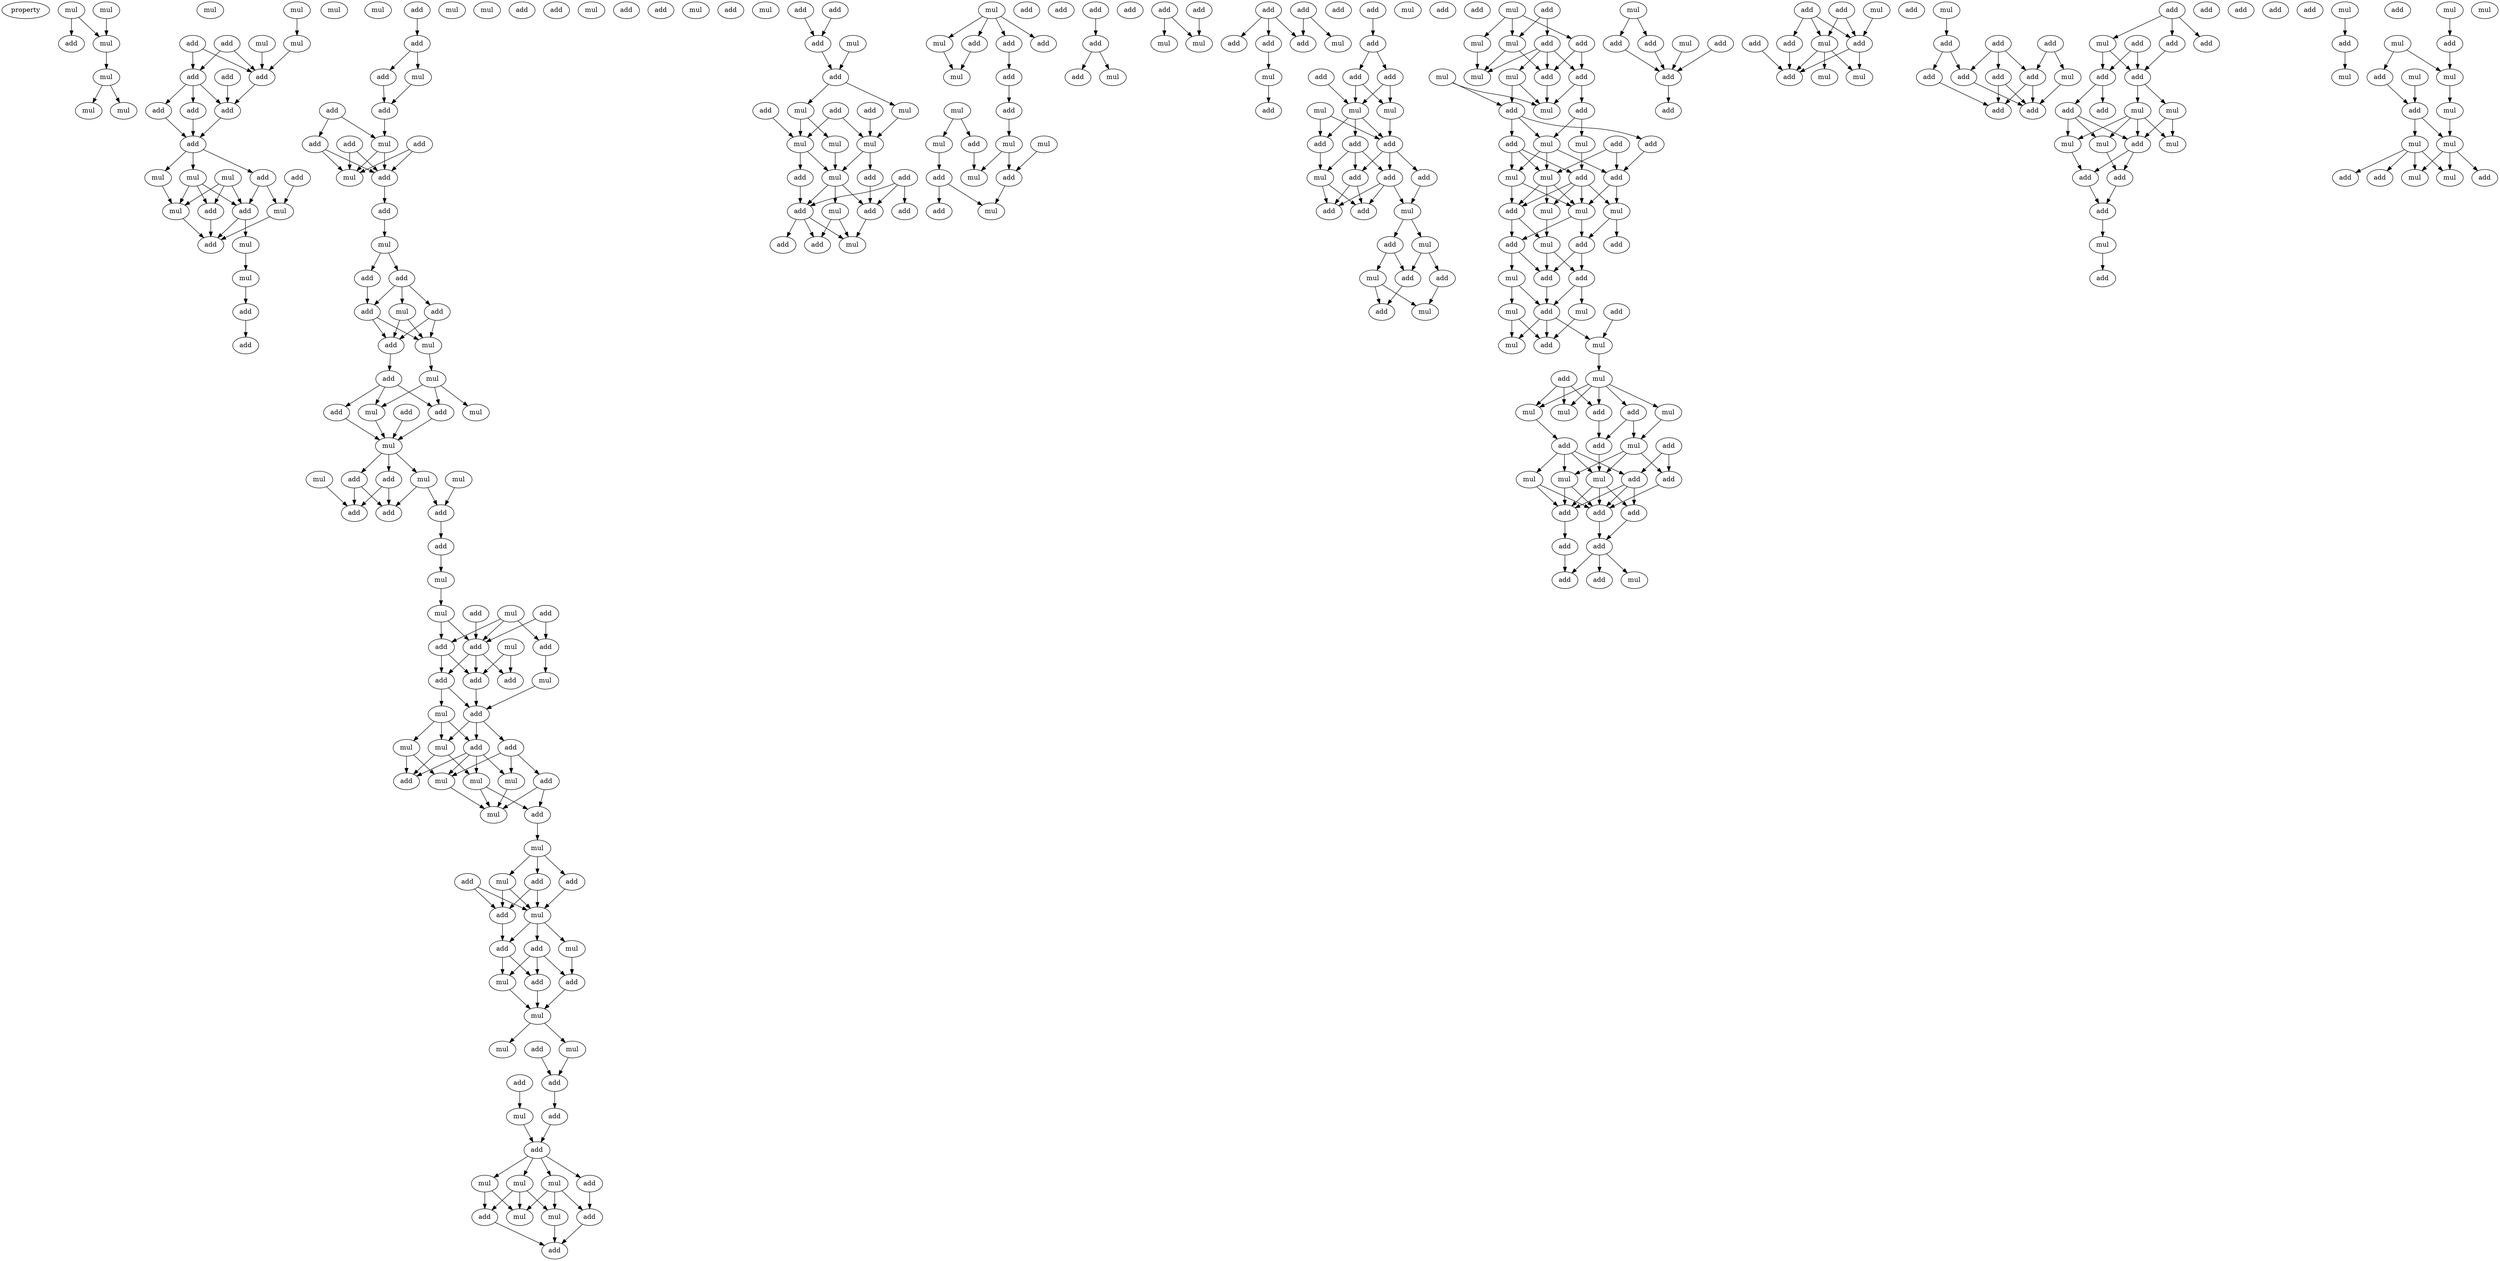 digraph {
    node [fontcolor=black]
    property [mul=2,lf=1.5]
    0 [ label = mul ];
    1 [ label = mul ];
    2 [ label = add ];
    3 [ label = mul ];
    4 [ label = mul ];
    5 [ label = mul ];
    6 [ label = mul ];
    7 [ label = mul ];
    8 [ label = mul ];
    9 [ label = add ];
    10 [ label = add ];
    11 [ label = mul ];
    12 [ label = mul ];
    13 [ label = add ];
    14 [ label = add ];
    15 [ label = add ];
    16 [ label = add ];
    17 [ label = add ];
    18 [ label = add ];
    19 [ label = add ];
    20 [ label = mul ];
    21 [ label = mul ];
    22 [ label = add ];
    23 [ label = mul ];
    24 [ label = add ];
    25 [ label = add ];
    26 [ label = add ];
    27 [ label = mul ];
    28 [ label = mul ];
    29 [ label = mul ];
    30 [ label = mul ];
    31 [ label = add ];
    32 [ label = mul ];
    33 [ label = mul ];
    34 [ label = add ];
    35 [ label = add ];
    36 [ label = add ];
    37 [ label = add ];
    38 [ label = add ];
    39 [ label = mul ];
    40 [ label = mul ];
    41 [ label = mul ];
    42 [ label = add ];
    43 [ label = add ];
    44 [ label = add ];
    45 [ label = add ];
    46 [ label = add ];
    47 [ label = add ];
    48 [ label = mul ];
    49 [ label = add ];
    50 [ label = mul ];
    51 [ label = add ];
    52 [ label = mul ];
    53 [ label = add ];
    54 [ label = add ];
    55 [ label = add ];
    56 [ label = add ];
    57 [ label = mul ];
    58 [ label = mul ];
    59 [ label = add ];
    60 [ label = add ];
    61 [ label = mul ];
    62 [ label = add ];
    63 [ label = mul ];
    64 [ label = add ];
    65 [ label = mul ];
    66 [ label = add ];
    67 [ label = add ];
    68 [ label = mul ];
    69 [ label = add ];
    70 [ label = mul ];
    71 [ label = mul ];
    72 [ label = add ];
    73 [ label = mul ];
    74 [ label = add ];
    75 [ label = mul ];
    76 [ label = add ];
    77 [ label = add ];
    78 [ label = add ];
    79 [ label = add ];
    80 [ label = mul ];
    81 [ label = mul ];
    82 [ label = add ];
    83 [ label = add ];
    84 [ label = mul ];
    85 [ label = add ];
    86 [ label = add ];
    87 [ label = mul ];
    88 [ label = add ];
    89 [ label = mul ];
    90 [ label = add ];
    91 [ label = add ];
    92 [ label = add ];
    93 [ label = add ];
    94 [ label = mul ];
    95 [ label = mul ];
    96 [ label = add ];
    97 [ label = mul ];
    98 [ label = add ];
    99 [ label = add ];
    100 [ label = mul ];
    101 [ label = mul ];
    102 [ label = add ];
    103 [ label = mul ];
    104 [ label = add ];
    105 [ label = mul ];
    106 [ label = mul ];
    107 [ label = add ];
    108 [ label = add ];
    109 [ label = add ];
    110 [ label = mul ];
    111 [ label = add ];
    112 [ label = mul ];
    113 [ label = add ];
    114 [ label = add ];
    115 [ label = mul ];
    116 [ label = add ];
    117 [ label = add ];
    118 [ label = mul ];
    119 [ label = add ];
    120 [ label = mul ];
    121 [ label = add ];
    122 [ label = mul ];
    123 [ label = mul ];
    124 [ label = mul ];
    125 [ label = add ];
    126 [ label = add ];
    127 [ label = add ];
    128 [ label = mul ];
    129 [ label = mul ];
    130 [ label = add ];
    131 [ label = add ];
    132 [ label = add ];
    133 [ label = mul ];
    134 [ label = mul ];
    135 [ label = mul ];
    136 [ label = add ];
    137 [ label = add ];
    138 [ label = mul ];
    139 [ label = mul ];
    140 [ label = add ];
    141 [ label = add ];
    142 [ label = add ];
    143 [ label = add ];
    144 [ label = mul ];
    145 [ label = add ];
    146 [ label = add ];
    147 [ label = mul ];
    148 [ label = add ];
    149 [ label = mul ];
    150 [ label = add ];
    151 [ label = mul ];
    152 [ label = mul ];
    153 [ label = mul ];
    154 [ label = mul ];
    155 [ label = add ];
    156 [ label = add ];
    157 [ label = add ];
    158 [ label = add ];
    159 [ label = mul ];
    160 [ label = add ];
    161 [ label = add ];
    162 [ label = add ];
    163 [ label = mul ];
    164 [ label = add ];
    165 [ label = mul ];
    166 [ label = add ];
    167 [ label = mul ];
    168 [ label = add ];
    169 [ label = add ];
    170 [ label = add ];
    171 [ label = add ];
    172 [ label = mul ];
    173 [ label = mul ];
    174 [ label = add ];
    175 [ label = mul ];
    176 [ label = add ];
    177 [ label = mul ];
    178 [ label = mul ];
    179 [ label = add ];
    180 [ label = add ];
    181 [ label = mul ];
    182 [ label = add ];
    183 [ label = mul ];
    184 [ label = add ];
    185 [ label = add ];
    186 [ label = add ];
    187 [ label = add ];
    188 [ label = add ];
    189 [ label = mul ];
    190 [ label = add ];
    191 [ label = add ];
    192 [ label = mul ];
    193 [ label = mul ];
    194 [ label = add ];
    195 [ label = add ];
    196 [ label = mul ];
    197 [ label = add ];
    198 [ label = add ];
    199 [ label = add ];
    200 [ label = mul ];
    201 [ label = add ];
    202 [ label = add ];
    203 [ label = mul ];
    204 [ label = add ];
    205 [ label = add ];
    206 [ label = add ];
    207 [ label = add ];
    208 [ label = add ];
    209 [ label = add ];
    210 [ label = mul ];
    211 [ label = mul ];
    212 [ label = mul ];
    213 [ label = add ];
    214 [ label = add ];
    215 [ label = add ];
    216 [ label = mul ];
    217 [ label = add ];
    218 [ label = add ];
    219 [ label = add ];
    220 [ label = add ];
    221 [ label = add ];
    222 [ label = add ];
    223 [ label = mul ];
    224 [ label = add ];
    225 [ label = mul ];
    226 [ label = mul ];
    227 [ label = add ];
    228 [ label = add ];
    229 [ label = mul ];
    230 [ label = add ];
    231 [ label = add ];
    232 [ label = mul ];
    233 [ label = add ];
    234 [ label = mul ];
    235 [ label = mul ];
    236 [ label = add ];
    237 [ label = add ];
    238 [ label = mul ];
    239 [ label = mul ];
    240 [ label = add ];
    241 [ label = mul ];
    242 [ label = add ];
    243 [ label = add ];
    244 [ label = mul ];
    245 [ label = add ];
    246 [ label = add ];
    247 [ label = mul ];
    248 [ label = mul ];
    249 [ label = add ];
    250 [ label = add ];
    251 [ label = mul ];
    252 [ label = mul ];
    253 [ label = add ];
    254 [ label = mul ];
    255 [ label = mul ];
    256 [ label = mul ];
    257 [ label = add ];
    258 [ label = add ];
    259 [ label = add ];
    260 [ label = add ];
    261 [ label = mul ];
    262 [ label = add ];
    263 [ label = mul ];
    264 [ label = add ];
    265 [ label = add ];
    266 [ label = add ];
    267 [ label = mul ];
    268 [ label = mul ];
    269 [ label = mul ];
    270 [ label = add ];
    271 [ label = mul ];
    272 [ label = mul ];
    273 [ label = add ];
    274 [ label = add ];
    275 [ label = mul ];
    276 [ label = mul ];
    277 [ label = mul ];
    278 [ label = add ];
    279 [ label = add ];
    280 [ label = add ];
    281 [ label = add ];
    282 [ label = mul ];
    283 [ label = mul ];
    284 [ label = add ];
    285 [ label = add ];
    286 [ label = mul ];
    287 [ label = mul ];
    288 [ label = add ];
    289 [ label = add ];
    290 [ label = add ];
    291 [ label = add ];
    292 [ label = add ];
    293 [ label = mul ];
    294 [ label = add ];
    295 [ label = add ];
    296 [ label = mul ];
    297 [ label = add ];
    298 [ label = mul ];
    299 [ label = add ];
    300 [ label = add ];
    301 [ label = add ];
    302 [ label = mul ];
    303 [ label = add ];
    304 [ label = add ];
    305 [ label = add ];
    306 [ label = add ];
    307 [ label = mul ];
    308 [ label = add ];
    309 [ label = add ];
    310 [ label = mul ];
    311 [ label = add ];
    312 [ label = add ];
    313 [ label = mul ];
    314 [ label = mul ];
    315 [ label = add ];
    316 [ label = add ];
    317 [ label = add ];
    318 [ label = mul ];
    319 [ label = add ];
    320 [ label = add ];
    321 [ label = add ];
    322 [ label = add ];
    323 [ label = add ];
    324 [ label = add ];
    325 [ label = add ];
    326 [ label = add ];
    327 [ label = add ];
    328 [ label = mul ];
    329 [ label = add ];
    330 [ label = add ];
    331 [ label = add ];
    332 [ label = add ];
    333 [ label = mul ];
    334 [ label = mul ];
    335 [ label = add ];
    336 [ label = add ];
    337 [ label = add ];
    338 [ label = mul ];
    339 [ label = mul ];
    340 [ label = mul ];
    341 [ label = add ];
    342 [ label = add ];
    343 [ label = add ];
    344 [ label = add ];
    345 [ label = add ];
    346 [ label = mul ];
    347 [ label = add ];
    348 [ label = mul ];
    349 [ label = add ];
    350 [ label = add ];
    351 [ label = add ];
    352 [ label = mul ];
    353 [ label = mul ];
    354 [ label = add ];
    355 [ label = mul ];
    356 [ label = mul ];
    357 [ label = add ];
    358 [ label = mul ];
    359 [ label = mul ];
    360 [ label = add ];
    361 [ label = mul ];
    362 [ label = mul ];
    363 [ label = mul ];
    364 [ label = add ];
    365 [ label = add ];
    366 [ label = mul ];
    367 [ label = mul ];
    368 [ label = add ];
    0 -> 2 [ name = 0 ];
    0 -> 3 [ name = 1 ];
    1 -> 3 [ name = 2 ];
    3 -> 5 [ name = 3 ];
    5 -> 6 [ name = 4 ];
    5 -> 7 [ name = 5 ];
    8 -> 12 [ name = 6 ];
    9 -> 13 [ name = 7 ];
    9 -> 14 [ name = 8 ];
    10 -> 13 [ name = 9 ];
    10 -> 14 [ name = 10 ];
    11 -> 14 [ name = 11 ];
    12 -> 14 [ name = 12 ];
    13 -> 16 [ name = 13 ];
    13 -> 17 [ name = 14 ];
    13 -> 18 [ name = 15 ];
    14 -> 17 [ name = 16 ];
    15 -> 17 [ name = 17 ];
    16 -> 19 [ name = 18 ];
    17 -> 19 [ name = 19 ];
    18 -> 19 [ name = 20 ];
    19 -> 20 [ name = 21 ];
    19 -> 23 [ name = 22 ];
    19 -> 24 [ name = 23 ];
    20 -> 27 [ name = 24 ];
    21 -> 25 [ name = 25 ];
    21 -> 26 [ name = 26 ];
    21 -> 27 [ name = 27 ];
    22 -> 28 [ name = 28 ];
    23 -> 25 [ name = 29 ];
    23 -> 26 [ name = 30 ];
    23 -> 27 [ name = 31 ];
    24 -> 26 [ name = 32 ];
    24 -> 28 [ name = 33 ];
    25 -> 31 [ name = 34 ];
    26 -> 30 [ name = 35 ];
    26 -> 31 [ name = 36 ];
    27 -> 31 [ name = 37 ];
    28 -> 31 [ name = 38 ];
    30 -> 32 [ name = 39 ];
    32 -> 34 [ name = 40 ];
    34 -> 35 [ name = 41 ];
    36 -> 37 [ name = 42 ];
    37 -> 38 [ name = 43 ];
    37 -> 40 [ name = 44 ];
    38 -> 44 [ name = 45 ];
    40 -> 44 [ name = 46 ];
    43 -> 46 [ name = 47 ];
    43 -> 48 [ name = 48 ];
    44 -> 48 [ name = 49 ];
    45 -> 49 [ name = 50 ];
    45 -> 50 [ name = 51 ];
    46 -> 49 [ name = 52 ];
    46 -> 50 [ name = 53 ];
    47 -> 49 [ name = 54 ];
    47 -> 50 [ name = 55 ];
    48 -> 49 [ name = 56 ];
    48 -> 50 [ name = 57 ];
    49 -> 51 [ name = 58 ];
    51 -> 52 [ name = 59 ];
    52 -> 53 [ name = 60 ];
    52 -> 55 [ name = 61 ];
    53 -> 56 [ name = 62 ];
    53 -> 57 [ name = 63 ];
    53 -> 59 [ name = 64 ];
    55 -> 56 [ name = 65 ];
    56 -> 61 [ name = 66 ];
    56 -> 62 [ name = 67 ];
    57 -> 61 [ name = 68 ];
    57 -> 62 [ name = 69 ];
    59 -> 61 [ name = 70 ];
    59 -> 62 [ name = 71 ];
    61 -> 63 [ name = 72 ];
    62 -> 64 [ name = 73 ];
    63 -> 65 [ name = 74 ];
    63 -> 68 [ name = 75 ];
    63 -> 69 [ name = 76 ];
    64 -> 65 [ name = 77 ];
    64 -> 67 [ name = 78 ];
    64 -> 69 [ name = 79 ];
    65 -> 70 [ name = 80 ];
    66 -> 70 [ name = 81 ];
    67 -> 70 [ name = 82 ];
    69 -> 70 [ name = 83 ];
    70 -> 72 [ name = 84 ];
    70 -> 73 [ name = 85 ];
    70 -> 74 [ name = 86 ];
    71 -> 76 [ name = 87 ];
    72 -> 77 [ name = 88 ];
    72 -> 78 [ name = 89 ];
    73 -> 76 [ name = 90 ];
    73 -> 77 [ name = 91 ];
    74 -> 77 [ name = 92 ];
    74 -> 78 [ name = 93 ];
    75 -> 78 [ name = 94 ];
    76 -> 79 [ name = 95 ];
    79 -> 80 [ name = 96 ];
    80 -> 84 [ name = 97 ];
    81 -> 85 [ name = 98 ];
    81 -> 86 [ name = 99 ];
    81 -> 88 [ name = 100 ];
    82 -> 86 [ name = 101 ];
    83 -> 86 [ name = 102 ];
    83 -> 88 [ name = 103 ];
    84 -> 85 [ name = 104 ];
    84 -> 86 [ name = 105 ];
    85 -> 91 [ name = 106 ];
    85 -> 92 [ name = 107 ];
    86 -> 90 [ name = 108 ];
    86 -> 91 [ name = 109 ];
    86 -> 92 [ name = 110 ];
    87 -> 90 [ name = 111 ];
    87 -> 92 [ name = 112 ];
    88 -> 89 [ name = 113 ];
    89 -> 93 [ name = 114 ];
    91 -> 93 [ name = 115 ];
    91 -> 94 [ name = 116 ];
    92 -> 93 [ name = 117 ];
    93 -> 96 [ name = 118 ];
    93 -> 97 [ name = 119 ];
    93 -> 98 [ name = 120 ];
    94 -> 95 [ name = 121 ];
    94 -> 96 [ name = 122 ];
    94 -> 97 [ name = 123 ];
    95 -> 99 [ name = 124 ];
    95 -> 103 [ name = 125 ];
    96 -> 99 [ name = 126 ];
    96 -> 100 [ name = 127 ];
    96 -> 101 [ name = 128 ];
    96 -> 103 [ name = 129 ];
    97 -> 99 [ name = 130 ];
    97 -> 100 [ name = 131 ];
    98 -> 101 [ name = 132 ];
    98 -> 102 [ name = 133 ];
    98 -> 103 [ name = 134 ];
    100 -> 104 [ name = 135 ];
    100 -> 105 [ name = 136 ];
    101 -> 105 [ name = 137 ];
    102 -> 104 [ name = 138 ];
    102 -> 105 [ name = 139 ];
    103 -> 105 [ name = 140 ];
    104 -> 106 [ name = 141 ];
    106 -> 109 [ name = 142 ];
    106 -> 110 [ name = 143 ];
    106 -> 111 [ name = 144 ];
    108 -> 112 [ name = 145 ];
    108 -> 113 [ name = 146 ];
    109 -> 112 [ name = 147 ];
    110 -> 112 [ name = 148 ];
    110 -> 113 [ name = 149 ];
    111 -> 112 [ name = 150 ];
    111 -> 113 [ name = 151 ];
    112 -> 114 [ name = 152 ];
    112 -> 115 [ name = 153 ];
    112 -> 116 [ name = 154 ];
    113 -> 114 [ name = 155 ];
    114 -> 117 [ name = 156 ];
    114 -> 118 [ name = 157 ];
    115 -> 119 [ name = 158 ];
    116 -> 117 [ name = 159 ];
    116 -> 118 [ name = 160 ];
    116 -> 119 [ name = 161 ];
    117 -> 120 [ name = 162 ];
    118 -> 120 [ name = 163 ];
    119 -> 120 [ name = 164 ];
    120 -> 122 [ name = 165 ];
    120 -> 124 [ name = 166 ];
    121 -> 126 [ name = 167 ];
    124 -> 126 [ name = 168 ];
    125 -> 128 [ name = 169 ];
    126 -> 130 [ name = 170 ];
    128 -> 131 [ name = 171 ];
    130 -> 131 [ name = 172 ];
    131 -> 132 [ name = 173 ];
    131 -> 133 [ name = 174 ];
    131 -> 134 [ name = 175 ];
    131 -> 135 [ name = 176 ];
    132 -> 136 [ name = 177 ];
    133 -> 137 [ name = 178 ];
    133 -> 138 [ name = 179 ];
    133 -> 139 [ name = 180 ];
    134 -> 137 [ name = 181 ];
    134 -> 138 [ name = 182 ];
    135 -> 136 [ name = 183 ];
    135 -> 138 [ name = 184 ];
    135 -> 139 [ name = 185 ];
    136 -> 140 [ name = 186 ];
    137 -> 140 [ name = 187 ];
    139 -> 140 [ name = 188 ];
    141 -> 143 [ name = 189 ];
    142 -> 143 [ name = 190 ];
    143 -> 145 [ name = 191 ];
    144 -> 145 [ name = 192 ];
    145 -> 147 [ name = 193 ];
    145 -> 149 [ name = 194 ];
    146 -> 153 [ name = 195 ];
    147 -> 151 [ name = 196 ];
    147 -> 152 [ name = 197 ];
    148 -> 152 [ name = 198 ];
    148 -> 153 [ name = 199 ];
    149 -> 153 [ name = 200 ];
    150 -> 152 [ name = 201 ];
    151 -> 154 [ name = 202 ];
    152 -> 154 [ name = 203 ];
    152 -> 156 [ name = 204 ];
    153 -> 154 [ name = 205 ];
    153 -> 155 [ name = 206 ];
    154 -> 159 [ name = 207 ];
    154 -> 160 [ name = 208 ];
    154 -> 161 [ name = 209 ];
    155 -> 161 [ name = 210 ];
    156 -> 160 [ name = 211 ];
    157 -> 158 [ name = 212 ];
    157 -> 160 [ name = 213 ];
    157 -> 161 [ name = 214 ];
    159 -> 163 [ name = 215 ];
    159 -> 164 [ name = 216 ];
    160 -> 162 [ name = 217 ];
    160 -> 163 [ name = 218 ];
    160 -> 164 [ name = 219 ];
    161 -> 163 [ name = 220 ];
    165 -> 167 [ name = 221 ];
    165 -> 168 [ name = 222 ];
    165 -> 169 [ name = 223 ];
    165 -> 170 [ name = 224 ];
    167 -> 172 [ name = 225 ];
    168 -> 171 [ name = 226 ];
    169 -> 172 [ name = 227 ];
    171 -> 174 [ name = 228 ];
    173 -> 176 [ name = 229 ];
    173 -> 178 [ name = 230 ];
    174 -> 177 [ name = 231 ];
    175 -> 180 [ name = 232 ];
    176 -> 181 [ name = 233 ];
    177 -> 180 [ name = 234 ];
    177 -> 181 [ name = 235 ];
    178 -> 179 [ name = 236 ];
    179 -> 182 [ name = 237 ];
    179 -> 183 [ name = 238 ];
    180 -> 183 [ name = 239 ];
    185 -> 186 [ name = 240 ];
    186 -> 187 [ name = 241 ];
    186 -> 189 [ name = 242 ];
    190 -> 192 [ name = 243 ];
    190 -> 193 [ name = 244 ];
    191 -> 193 [ name = 245 ];
    194 -> 197 [ name = 246 ];
    194 -> 198 [ name = 247 ];
    194 -> 199 [ name = 248 ];
    195 -> 196 [ name = 249 ];
    195 -> 197 [ name = 250 ];
    199 -> 200 [ name = 251 ];
    200 -> 204 [ name = 252 ];
    202 -> 205 [ name = 253 ];
    205 -> 207 [ name = 254 ];
    205 -> 208 [ name = 255 ];
    207 -> 211 [ name = 256 ];
    207 -> 212 [ name = 257 ];
    208 -> 211 [ name = 258 ];
    208 -> 212 [ name = 259 ];
    209 -> 211 [ name = 260 ];
    210 -> 214 [ name = 261 ];
    210 -> 215 [ name = 262 ];
    211 -> 213 [ name = 263 ];
    211 -> 214 [ name = 264 ];
    211 -> 215 [ name = 265 ];
    212 -> 214 [ name = 266 ];
    213 -> 216 [ name = 267 ];
    213 -> 217 [ name = 268 ];
    213 -> 218 [ name = 269 ];
    214 -> 217 [ name = 270 ];
    214 -> 218 [ name = 271 ];
    214 -> 220 [ name = 272 ];
    215 -> 216 [ name = 273 ];
    216 -> 221 [ name = 274 ];
    216 -> 222 [ name = 275 ];
    217 -> 221 [ name = 276 ];
    217 -> 222 [ name = 277 ];
    218 -> 221 [ name = 278 ];
    218 -> 222 [ name = 279 ];
    218 -> 223 [ name = 280 ];
    220 -> 223 [ name = 281 ];
    223 -> 224 [ name = 282 ];
    223 -> 225 [ name = 283 ];
    224 -> 226 [ name = 284 ];
    224 -> 227 [ name = 285 ];
    225 -> 227 [ name = 286 ];
    225 -> 228 [ name = 287 ];
    226 -> 229 [ name = 288 ];
    226 -> 230 [ name = 289 ];
    227 -> 230 [ name = 290 ];
    228 -> 229 [ name = 291 ];
    231 -> 233 [ name = 292 ];
    231 -> 235 [ name = 293 ];
    232 -> 234 [ name = 294 ];
    232 -> 235 [ name = 295 ];
    232 -> 236 [ name = 296 ];
    233 -> 237 [ name = 297 ];
    233 -> 238 [ name = 298 ];
    233 -> 239 [ name = 299 ];
    233 -> 240 [ name = 300 ];
    234 -> 239 [ name = 301 ];
    235 -> 239 [ name = 302 ];
    235 -> 240 [ name = 303 ];
    236 -> 237 [ name = 304 ];
    236 -> 240 [ name = 305 ];
    237 -> 243 [ name = 306 ];
    237 -> 244 [ name = 307 ];
    238 -> 242 [ name = 308 ];
    238 -> 244 [ name = 309 ];
    240 -> 244 [ name = 310 ];
    241 -> 242 [ name = 311 ];
    241 -> 244 [ name = 312 ];
    242 -> 246 [ name = 313 ];
    242 -> 248 [ name = 314 ];
    242 -> 249 [ name = 315 ];
    243 -> 247 [ name = 316 ];
    243 -> 248 [ name = 317 ];
    245 -> 250 [ name = 318 ];
    245 -> 251 [ name = 319 ];
    246 -> 251 [ name = 320 ];
    246 -> 252 [ name = 321 ];
    246 -> 253 [ name = 322 ];
    247 -> 253 [ name = 323 ];
    248 -> 250 [ name = 324 ];
    248 -> 251 [ name = 325 ];
    248 -> 252 [ name = 326 ];
    249 -> 250 [ name = 327 ];
    250 -> 254 [ name = 328 ];
    250 -> 255 [ name = 329 ];
    251 -> 255 [ name = 330 ];
    251 -> 256 [ name = 331 ];
    251 -> 257 [ name = 332 ];
    252 -> 255 [ name = 333 ];
    252 -> 257 [ name = 334 ];
    253 -> 254 [ name = 335 ];
    253 -> 255 [ name = 336 ];
    253 -> 256 [ name = 337 ];
    253 -> 257 [ name = 338 ];
    254 -> 258 [ name = 339 ];
    254 -> 259 [ name = 340 ];
    255 -> 259 [ name = 341 ];
    255 -> 260 [ name = 342 ];
    256 -> 261 [ name = 343 ];
    257 -> 260 [ name = 344 ];
    257 -> 261 [ name = 345 ];
    259 -> 262 [ name = 346 ];
    259 -> 264 [ name = 347 ];
    260 -> 262 [ name = 348 ];
    260 -> 263 [ name = 349 ];
    261 -> 262 [ name = 350 ];
    261 -> 264 [ name = 351 ];
    262 -> 265 [ name = 352 ];
    263 -> 265 [ name = 353 ];
    263 -> 267 [ name = 354 ];
    264 -> 265 [ name = 355 ];
    264 -> 268 [ name = 356 ];
    265 -> 269 [ name = 357 ];
    265 -> 270 [ name = 358 ];
    265 -> 271 [ name = 359 ];
    266 -> 271 [ name = 360 ];
    267 -> 269 [ name = 361 ];
    267 -> 270 [ name = 362 ];
    268 -> 270 [ name = 363 ];
    271 -> 272 [ name = 364 ];
    272 -> 274 [ name = 365 ];
    272 -> 275 [ name = 366 ];
    272 -> 276 [ name = 367 ];
    272 -> 277 [ name = 368 ];
    272 -> 278 [ name = 369 ];
    273 -> 274 [ name = 370 ];
    273 -> 275 [ name = 371 ];
    273 -> 277 [ name = 372 ];
    274 -> 280 [ name = 373 ];
    275 -> 281 [ name = 374 ];
    276 -> 282 [ name = 375 ];
    278 -> 280 [ name = 376 ];
    278 -> 282 [ name = 377 ];
    279 -> 284 [ name = 378 ];
    279 -> 285 [ name = 379 ];
    280 -> 286 [ name = 380 ];
    281 -> 283 [ name = 381 ];
    281 -> 285 [ name = 382 ];
    281 -> 286 [ name = 383 ];
    281 -> 287 [ name = 384 ];
    282 -> 283 [ name = 385 ];
    282 -> 284 [ name = 386 ];
    282 -> 286 [ name = 387 ];
    283 -> 289 [ name = 388 ];
    283 -> 290 [ name = 389 ];
    284 -> 290 [ name = 390 ];
    285 -> 288 [ name = 391 ];
    285 -> 289 [ name = 392 ];
    285 -> 290 [ name = 393 ];
    286 -> 288 [ name = 394 ];
    286 -> 289 [ name = 395 ];
    286 -> 290 [ name = 396 ];
    287 -> 289 [ name = 397 ];
    287 -> 290 [ name = 398 ];
    288 -> 292 [ name = 399 ];
    289 -> 291 [ name = 400 ];
    290 -> 292 [ name = 401 ];
    291 -> 294 [ name = 402 ];
    292 -> 293 [ name = 403 ];
    292 -> 294 [ name = 404 ];
    292 -> 295 [ name = 405 ];
    296 -> 297 [ name = 406 ];
    296 -> 299 [ name = 407 ];
    297 -> 301 [ name = 408 ];
    298 -> 301 [ name = 409 ];
    299 -> 301 [ name = 410 ];
    300 -> 301 [ name = 411 ];
    301 -> 305 [ name = 412 ];
    302 -> 309 [ name = 413 ];
    303 -> 307 [ name = 414 ];
    303 -> 308 [ name = 415 ];
    303 -> 309 [ name = 416 ];
    304 -> 307 [ name = 417 ];
    304 -> 309 [ name = 418 ];
    306 -> 312 [ name = 419 ];
    307 -> 310 [ name = 420 ];
    307 -> 312 [ name = 421 ];
    307 -> 313 [ name = 422 ];
    308 -> 312 [ name = 423 ];
    309 -> 312 [ name = 424 ];
    309 -> 313 [ name = 425 ];
    314 -> 316 [ name = 426 ];
    315 -> 318 [ name = 427 ];
    315 -> 322 [ name = 428 ];
    316 -> 320 [ name = 429 ];
    316 -> 321 [ name = 430 ];
    317 -> 319 [ name = 431 ];
    317 -> 320 [ name = 432 ];
    317 -> 322 [ name = 433 ];
    318 -> 323 [ name = 434 ];
    319 -> 323 [ name = 435 ];
    319 -> 324 [ name = 436 ];
    320 -> 323 [ name = 437 ];
    321 -> 324 [ name = 438 ];
    322 -> 323 [ name = 439 ];
    322 -> 324 [ name = 440 ];
    325 -> 328 [ name = 441 ];
    325 -> 329 [ name = 442 ];
    325 -> 330 [ name = 443 ];
    327 -> 331 [ name = 444 ];
    327 -> 332 [ name = 445 ];
    328 -> 331 [ name = 446 ];
    328 -> 332 [ name = 447 ];
    329 -> 332 [ name = 448 ];
    331 -> 335 [ name = 449 ];
    331 -> 336 [ name = 450 ];
    332 -> 333 [ name = 451 ];
    332 -> 334 [ name = 452 ];
    333 -> 337 [ name = 453 ];
    333 -> 340 [ name = 454 ];
    334 -> 337 [ name = 455 ];
    334 -> 338 [ name = 456 ];
    334 -> 339 [ name = 457 ];
    334 -> 340 [ name = 458 ];
    335 -> 337 [ name = 459 ];
    335 -> 338 [ name = 460 ];
    335 -> 339 [ name = 461 ];
    337 -> 342 [ name = 462 ];
    337 -> 343 [ name = 463 ];
    338 -> 343 [ name = 464 ];
    339 -> 342 [ name = 465 ];
    342 -> 344 [ name = 466 ];
    343 -> 344 [ name = 467 ];
    344 -> 346 [ name = 468 ];
    346 -> 349 [ name = 469 ];
    348 -> 351 [ name = 470 ];
    351 -> 352 [ name = 471 ];
    353 -> 354 [ name = 472 ];
    354 -> 359 [ name = 473 ];
    355 -> 357 [ name = 474 ];
    355 -> 359 [ name = 475 ];
    356 -> 360 [ name = 476 ];
    357 -> 360 [ name = 477 ];
    359 -> 361 [ name = 478 ];
    360 -> 362 [ name = 479 ];
    360 -> 363 [ name = 480 ];
    361 -> 362 [ name = 481 ];
    362 -> 366 [ name = 482 ];
    362 -> 367 [ name = 483 ];
    362 -> 368 [ name = 484 ];
    363 -> 364 [ name = 485 ];
    363 -> 365 [ name = 486 ];
    363 -> 366 [ name = 487 ];
    363 -> 367 [ name = 488 ];
}
